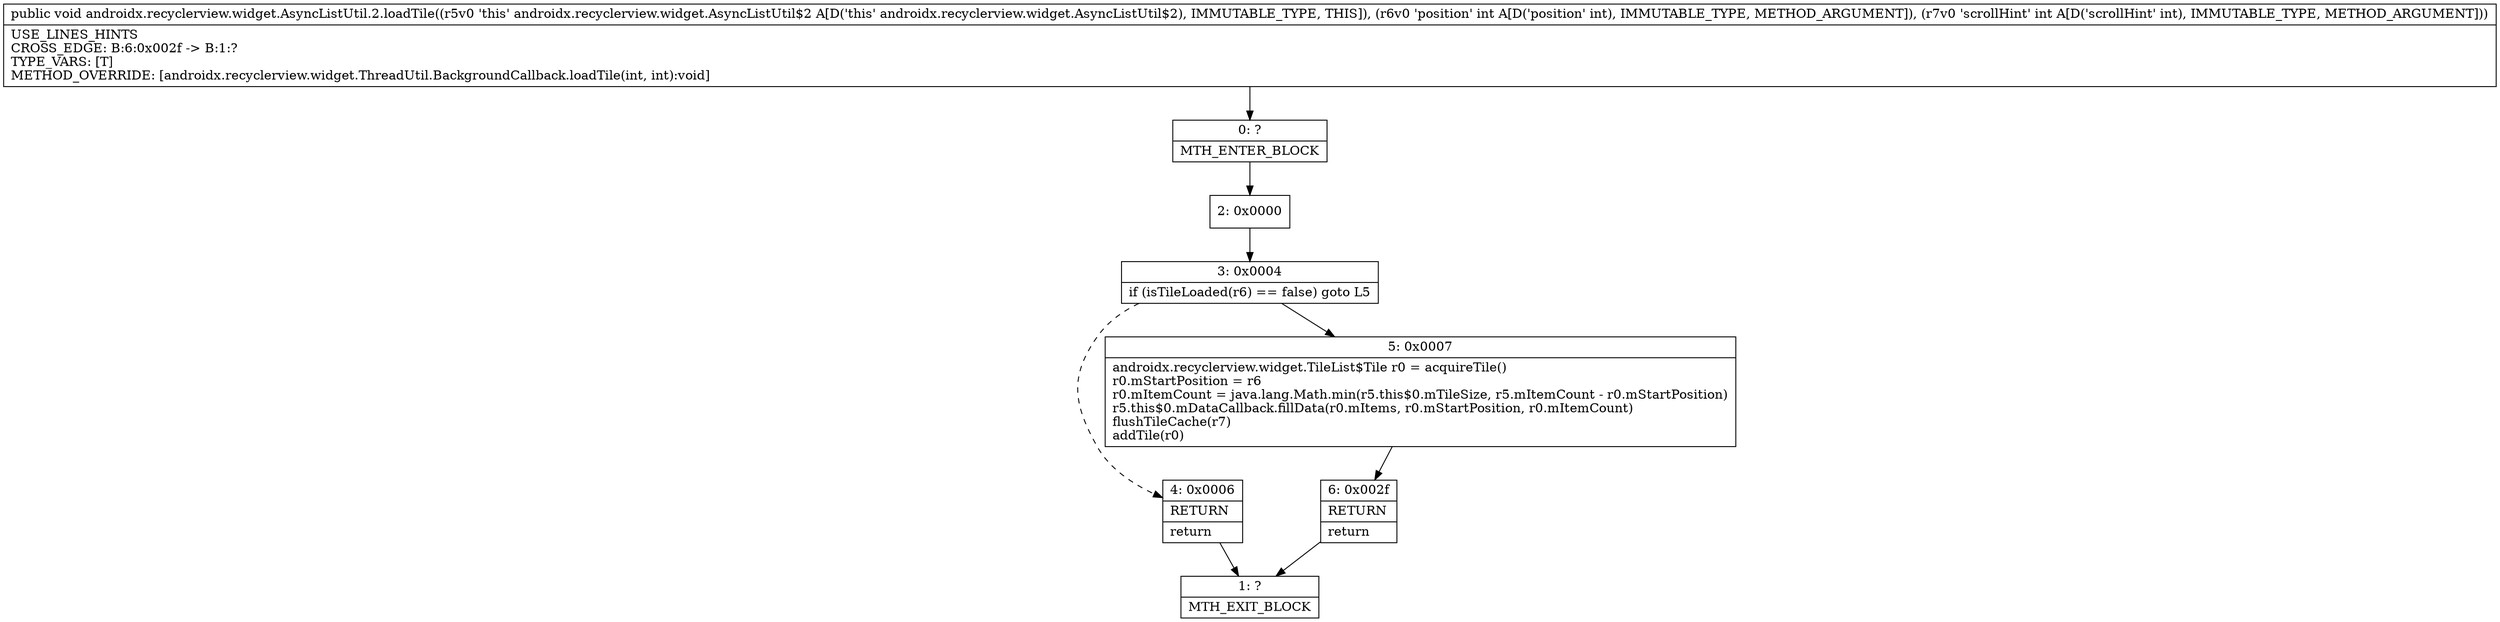 digraph "CFG forandroidx.recyclerview.widget.AsyncListUtil.2.loadTile(II)V" {
Node_0 [shape=record,label="{0\:\ ?|MTH_ENTER_BLOCK\l}"];
Node_2 [shape=record,label="{2\:\ 0x0000}"];
Node_3 [shape=record,label="{3\:\ 0x0004|if (isTileLoaded(r6) == false) goto L5\l}"];
Node_4 [shape=record,label="{4\:\ 0x0006|RETURN\l|return\l}"];
Node_1 [shape=record,label="{1\:\ ?|MTH_EXIT_BLOCK\l}"];
Node_5 [shape=record,label="{5\:\ 0x0007|androidx.recyclerview.widget.TileList$Tile r0 = acquireTile()\lr0.mStartPosition = r6\lr0.mItemCount = java.lang.Math.min(r5.this$0.mTileSize, r5.mItemCount \- r0.mStartPosition)\lr5.this$0.mDataCallback.fillData(r0.mItems, r0.mStartPosition, r0.mItemCount)\lflushTileCache(r7)\laddTile(r0)\l}"];
Node_6 [shape=record,label="{6\:\ 0x002f|RETURN\l|return\l}"];
MethodNode[shape=record,label="{public void androidx.recyclerview.widget.AsyncListUtil.2.loadTile((r5v0 'this' androidx.recyclerview.widget.AsyncListUtil$2 A[D('this' androidx.recyclerview.widget.AsyncListUtil$2), IMMUTABLE_TYPE, THIS]), (r6v0 'position' int A[D('position' int), IMMUTABLE_TYPE, METHOD_ARGUMENT]), (r7v0 'scrollHint' int A[D('scrollHint' int), IMMUTABLE_TYPE, METHOD_ARGUMENT]))  | USE_LINES_HINTS\lCROSS_EDGE: B:6:0x002f \-\> B:1:?\lTYPE_VARS: [T]\lMETHOD_OVERRIDE: [androidx.recyclerview.widget.ThreadUtil.BackgroundCallback.loadTile(int, int):void]\l}"];
MethodNode -> Node_0;Node_0 -> Node_2;
Node_2 -> Node_3;
Node_3 -> Node_4[style=dashed];
Node_3 -> Node_5;
Node_4 -> Node_1;
Node_5 -> Node_6;
Node_6 -> Node_1;
}

